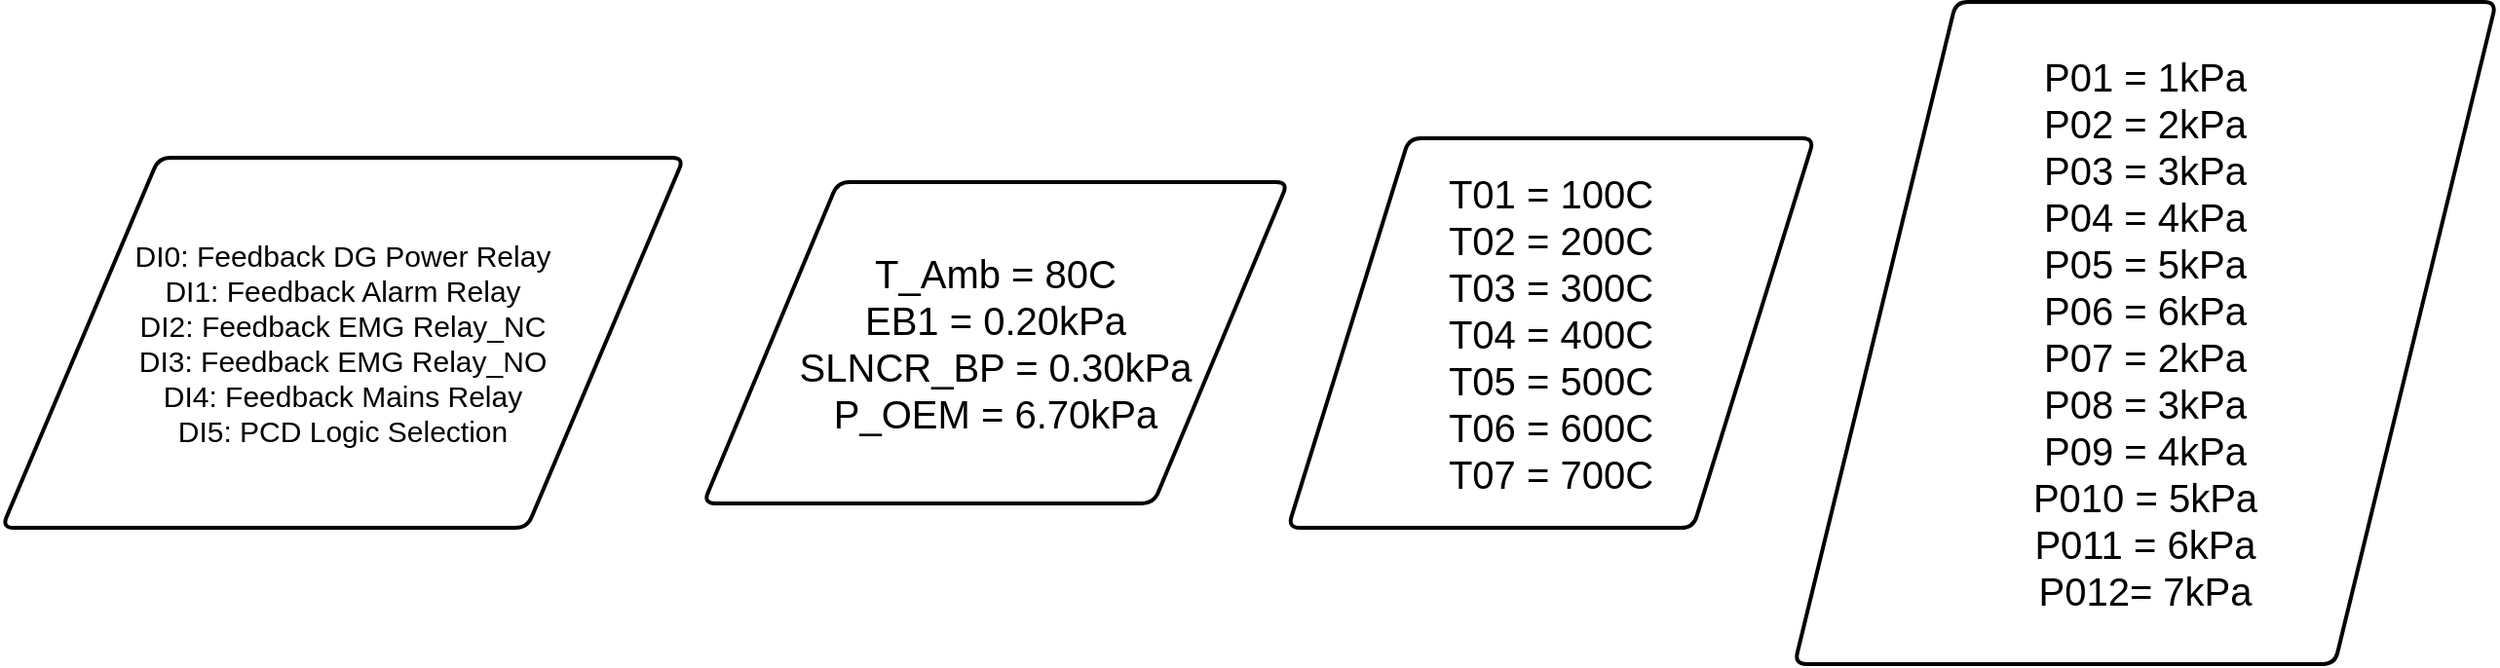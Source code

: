 <mxfile version="22.1.2" type="github">
  <diagram name="Page-1" id="bopPC6Q0unw4LHxkG6He">
    <mxGraphModel dx="2449" dy="1943" grid="1" gridSize="10" guides="1" tooltips="1" connect="1" arrows="1" fold="1" page="0" pageScale="1" pageWidth="850" pageHeight="1100" math="0" shadow="0">
      <root>
        <mxCell id="0" />
        <mxCell id="1" parent="0" />
        <mxCell id="6MORBjaquWV6y_gQg165-1" value="&lt;font style=&quot;font-size: 15px;&quot;&gt;DI0: Feedback DG Power Relay&lt;br&gt;DI1:&amp;nbsp;Feedback Alarm Relay&lt;br&gt;DI2:&amp;nbsp;Feedback EMG Relay_NC&lt;br&gt;DI3:&amp;nbsp;Feedback EMG Relay_NO&lt;br&gt;DI4:&amp;nbsp;Feedback Mains Relay&lt;br&gt;DI5:&amp;nbsp;PCD Logic Selection&lt;/font&gt;" style="shape=parallelogram;html=1;strokeWidth=2;perimeter=parallelogramPerimeter;whiteSpace=wrap;rounded=1;arcSize=12;size=0.23;fillColor=default;strokeColor=default;" vertex="1" parent="1">
          <mxGeometry x="-80" y="-430" width="350" height="190" as="geometry" />
        </mxCell>
        <mxCell id="6MORBjaquWV6y_gQg165-2" value="&lt;font style=&quot;font-size: 20px;&quot;&gt;T_Amb = 80C&lt;br&gt;EB1 = 0.20kPa&lt;br&gt;SLNCR_BP = 0.30kPa&lt;br&gt;P_OEM = 6.70kPa&lt;br&gt;&lt;/font&gt;" style="shape=parallelogram;html=1;strokeWidth=2;perimeter=parallelogramPerimeter;whiteSpace=wrap;rounded=1;arcSize=12;size=0.23;" vertex="1" parent="1">
          <mxGeometry x="280" y="-417.5" width="300" height="165" as="geometry" />
        </mxCell>
        <mxCell id="6MORBjaquWV6y_gQg165-3" value="&lt;font style=&quot;font-size: 20px;&quot;&gt;T01 = 100C&lt;br&gt;T02 = 200C&lt;br&gt;T03 = 300C&lt;br&gt;T04 = 400C&lt;br&gt;T05 = 500C&lt;br&gt;T06 = 600C&lt;br&gt;T07 = 700C&lt;br&gt;&lt;/font&gt;" style="shape=parallelogram;html=1;strokeWidth=2;perimeter=parallelogramPerimeter;whiteSpace=wrap;rounded=1;arcSize=12;size=0.23;" vertex="1" parent="1">
          <mxGeometry x="580" y="-440" width="270" height="200" as="geometry" />
        </mxCell>
        <mxCell id="6MORBjaquWV6y_gQg165-4" value="&lt;font style=&quot;font-size: 20px;&quot;&gt;P01 = 1kPa&lt;br style=&quot;border-color: var(--border-color);&quot;&gt;P02 = 2kPa&lt;br style=&quot;border-color: var(--border-color);&quot;&gt;P03 = 3kPa&lt;br style=&quot;border-color: var(--border-color);&quot;&gt;P04 = 4kPa&lt;br style=&quot;border-color: var(--border-color);&quot;&gt;P05 = 5kPa&lt;br style=&quot;border-color: var(--border-color);&quot;&gt;P06 = 6kPa&lt;br style=&quot;border-color: var(--border-color);&quot;&gt;P07 = 2kPa&lt;br&gt;P08 = 3kPa&lt;br&gt;P09 = 4kPa&lt;br&gt;P010 = 5kPa&lt;br style=&quot;border-color: var(--border-color);&quot;&gt;P011 = 6kPa&lt;br style=&quot;border-color: var(--border-color);&quot;&gt;P012= 7kPa&lt;br style=&quot;border-color: var(--border-color);&quot;&gt;&lt;/font&gt;" style="shape=parallelogram;html=1;strokeWidth=2;perimeter=parallelogramPerimeter;whiteSpace=wrap;rounded=1;arcSize=12;size=0.23;" vertex="1" parent="1">
          <mxGeometry x="840" y="-510" width="360" height="340" as="geometry" />
        </mxCell>
      </root>
    </mxGraphModel>
  </diagram>
</mxfile>
